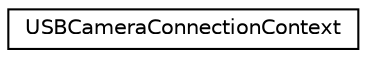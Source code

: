 digraph "Graphical Class Hierarchy"
{
  edge [fontname="Helvetica",fontsize="10",labelfontname="Helvetica",labelfontsize="10"];
  node [fontname="Helvetica",fontsize="10",shape=record];
  rankdir="LR";
  Node0 [label="USBCameraConnectionContext",height=0.2,width=0.4,color="black", fillcolor="white", style="filled",URL="$structUSBCameraConnectionContext.html",tooltip="Parameters for connecting to a usb camera. "];
}

